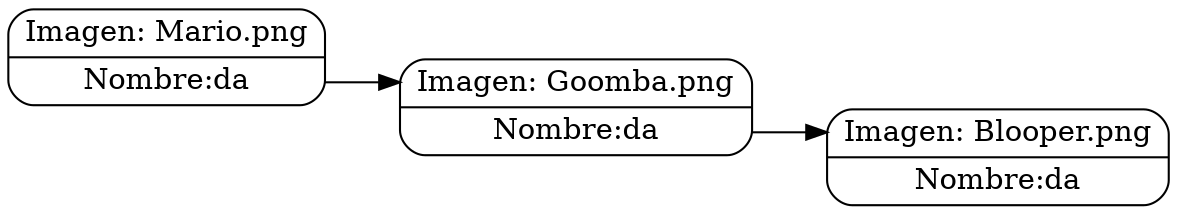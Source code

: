 digraph G {
 rankdir=LR;node [shape = record, style=rounded];
struct0 [label="<f0>Imagen: Mario.png|<f1>Nombre:da"];
struct1 [label="<f0>Imagen: Goomba.png|<f1>Nombre:da"];
struct2 [label="<f0>Imagen: Blooper.png|<f1>Nombre:da"];
struct0:f1->struct1:f0;
struct1:f1->struct2:f0;
}
